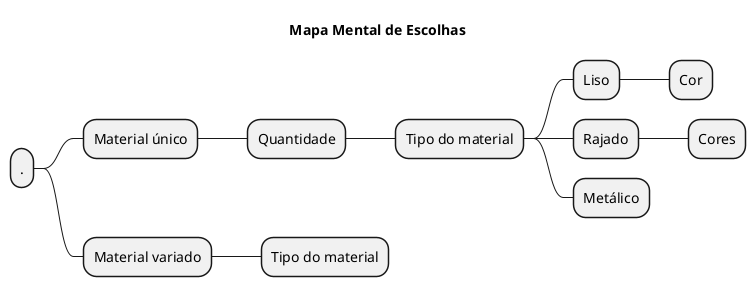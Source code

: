 @startmindmap
title Mapa Mental de Escolhas

* .

** Material único
*** Quantidade
**** Tipo do material
***** Liso
****** Cor
***** Rajado
****** Cores
***** Metálico
** Material variado
*** Tipo do material
@endmindmap
